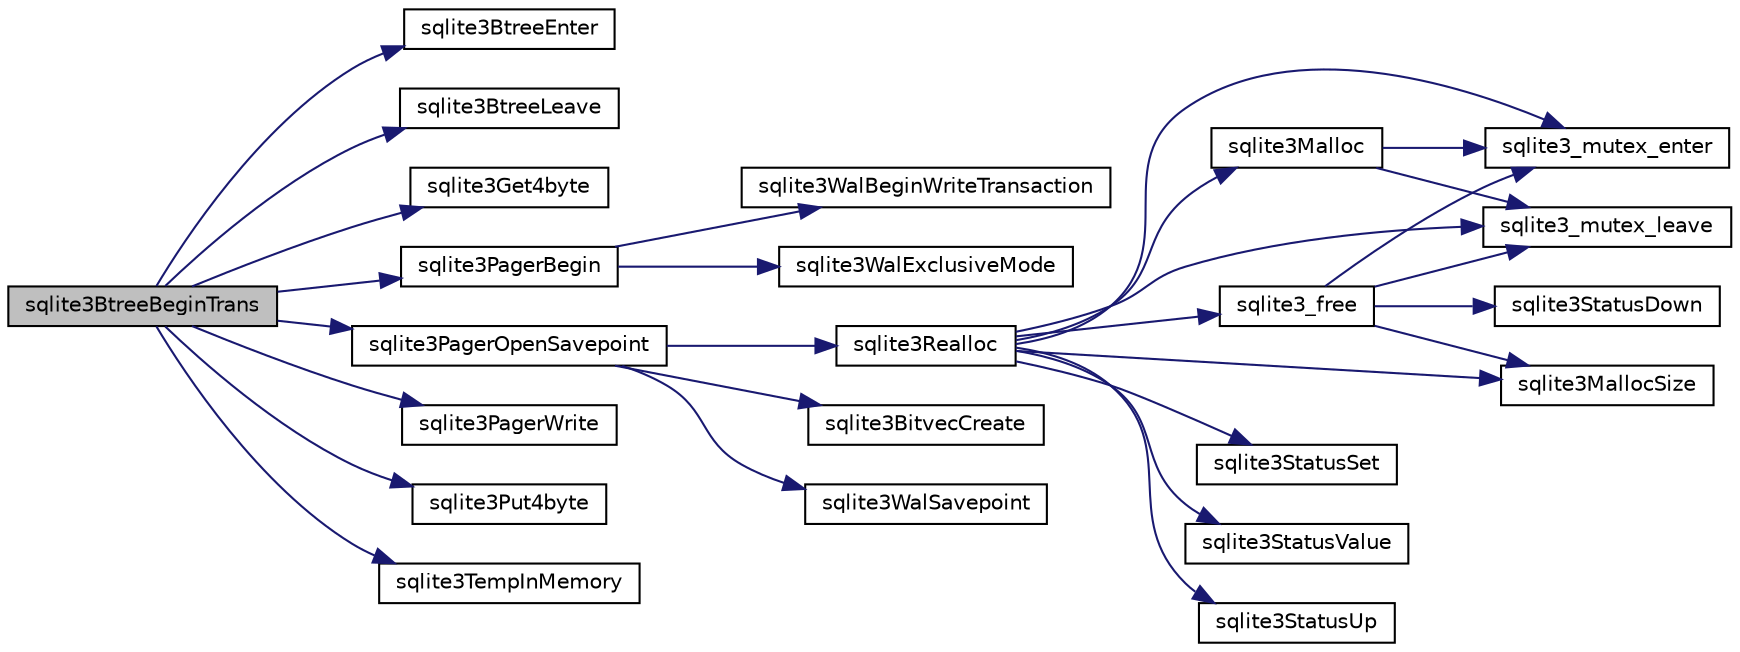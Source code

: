 digraph "sqlite3BtreeBeginTrans"
{
  edge [fontname="Helvetica",fontsize="10",labelfontname="Helvetica",labelfontsize="10"];
  node [fontname="Helvetica",fontsize="10",shape=record];
  rankdir="LR";
  Node1 [label="sqlite3BtreeBeginTrans",height=0.2,width=0.4,color="black", fillcolor="grey75", style="filled", fontcolor="black"];
  Node1 -> Node2 [color="midnightblue",fontsize="10",style="solid",fontname="Helvetica"];
  Node2 [label="sqlite3BtreeEnter",height=0.2,width=0.4,color="black", fillcolor="white", style="filled",URL="$sqlite3_8c.html#afa05d700ca373993fe6b0525b867feff"];
  Node1 -> Node3 [color="midnightblue",fontsize="10",style="solid",fontname="Helvetica"];
  Node3 [label="sqlite3BtreeLeave",height=0.2,width=0.4,color="black", fillcolor="white", style="filled",URL="$sqlite3_8c.html#a460e4f89d1aeef4b4d334cfe8165da89"];
  Node1 -> Node4 [color="midnightblue",fontsize="10",style="solid",fontname="Helvetica"];
  Node4 [label="sqlite3Get4byte",height=0.2,width=0.4,color="black", fillcolor="white", style="filled",URL="$sqlite3_8c.html#a2924627e99ca211030e954405a10f5e8"];
  Node1 -> Node5 [color="midnightblue",fontsize="10",style="solid",fontname="Helvetica"];
  Node5 [label="sqlite3PagerBegin",height=0.2,width=0.4,color="black", fillcolor="white", style="filled",URL="$sqlite3_8c.html#a693d0ab5cecd4a8001da6fa21f44d99e"];
  Node5 -> Node6 [color="midnightblue",fontsize="10",style="solid",fontname="Helvetica"];
  Node6 [label="sqlite3WalExclusiveMode",height=0.2,width=0.4,color="black", fillcolor="white", style="filled",URL="$sqlite3_8c.html#a1ca342ad565c5ae8dd3685e3aa0b731e"];
  Node5 -> Node7 [color="midnightblue",fontsize="10",style="solid",fontname="Helvetica"];
  Node7 [label="sqlite3WalBeginWriteTransaction",height=0.2,width=0.4,color="black", fillcolor="white", style="filled",URL="$sqlite3_8c.html#a20c2ba1dcfe4c635dd2946f25af7a9f8"];
  Node1 -> Node8 [color="midnightblue",fontsize="10",style="solid",fontname="Helvetica"];
  Node8 [label="sqlite3PagerOpenSavepoint",height=0.2,width=0.4,color="black", fillcolor="white", style="filled",URL="$sqlite3_8c.html#a5b4b3aed3fa0147c327fa7497e25be98"];
  Node8 -> Node9 [color="midnightblue",fontsize="10",style="solid",fontname="Helvetica"];
  Node9 [label="sqlite3Realloc",height=0.2,width=0.4,color="black", fillcolor="white", style="filled",URL="$sqlite3_8c.html#ad53aefdfc088f622e23ffe838201fe22"];
  Node9 -> Node10 [color="midnightblue",fontsize="10",style="solid",fontname="Helvetica"];
  Node10 [label="sqlite3Malloc",height=0.2,width=0.4,color="black", fillcolor="white", style="filled",URL="$sqlite3_8c.html#a361a2eaa846b1885f123abe46f5d8b2b"];
  Node10 -> Node11 [color="midnightblue",fontsize="10",style="solid",fontname="Helvetica"];
  Node11 [label="sqlite3_mutex_enter",height=0.2,width=0.4,color="black", fillcolor="white", style="filled",URL="$sqlite3_8c.html#af5a0a035d6f2e625f7fa5339365e8970"];
  Node10 -> Node12 [color="midnightblue",fontsize="10",style="solid",fontname="Helvetica"];
  Node12 [label="sqlite3_mutex_leave",height=0.2,width=0.4,color="black", fillcolor="white", style="filled",URL="$sqlite3_8c.html#a7ebfb82d85f10ee7a80ea8d7ff155c65"];
  Node9 -> Node13 [color="midnightblue",fontsize="10",style="solid",fontname="Helvetica"];
  Node13 [label="sqlite3_free",height=0.2,width=0.4,color="black", fillcolor="white", style="filled",URL="$sqlite3_8c.html#aced35e2ed62edd9c721ade882d508123"];
  Node13 -> Node11 [color="midnightblue",fontsize="10",style="solid",fontname="Helvetica"];
  Node13 -> Node12 [color="midnightblue",fontsize="10",style="solid",fontname="Helvetica"];
  Node13 -> Node14 [color="midnightblue",fontsize="10",style="solid",fontname="Helvetica"];
  Node14 [label="sqlite3MallocSize",height=0.2,width=0.4,color="black", fillcolor="white", style="filled",URL="$sqlite3_8c.html#acf5d2a5f35270bafb050bd2def576955"];
  Node13 -> Node15 [color="midnightblue",fontsize="10",style="solid",fontname="Helvetica"];
  Node15 [label="sqlite3StatusDown",height=0.2,width=0.4,color="black", fillcolor="white", style="filled",URL="$sqlite3_8c.html#a3388b10ce0b0a4fc95dfb85ccdb904c1"];
  Node9 -> Node14 [color="midnightblue",fontsize="10",style="solid",fontname="Helvetica"];
  Node9 -> Node11 [color="midnightblue",fontsize="10",style="solid",fontname="Helvetica"];
  Node9 -> Node16 [color="midnightblue",fontsize="10",style="solid",fontname="Helvetica"];
  Node16 [label="sqlite3StatusSet",height=0.2,width=0.4,color="black", fillcolor="white", style="filled",URL="$sqlite3_8c.html#afec7586c01fcb5ea17dc9d7725a589d9"];
  Node9 -> Node17 [color="midnightblue",fontsize="10",style="solid",fontname="Helvetica"];
  Node17 [label="sqlite3StatusValue",height=0.2,width=0.4,color="black", fillcolor="white", style="filled",URL="$sqlite3_8c.html#a5f8a75ddd77c9c98fbb4155432e826ab"];
  Node9 -> Node18 [color="midnightblue",fontsize="10",style="solid",fontname="Helvetica"];
  Node18 [label="sqlite3StatusUp",height=0.2,width=0.4,color="black", fillcolor="white", style="filled",URL="$sqlite3_8c.html#aa6b67ea16ce942b9fd7a6e6270ce4c62"];
  Node9 -> Node12 [color="midnightblue",fontsize="10",style="solid",fontname="Helvetica"];
  Node8 -> Node19 [color="midnightblue",fontsize="10",style="solid",fontname="Helvetica"];
  Node19 [label="sqlite3BitvecCreate",height=0.2,width=0.4,color="black", fillcolor="white", style="filled",URL="$sqlite3_8c.html#a0a60c2422cf28790767f5bc7598514ee"];
  Node8 -> Node20 [color="midnightblue",fontsize="10",style="solid",fontname="Helvetica"];
  Node20 [label="sqlite3WalSavepoint",height=0.2,width=0.4,color="black", fillcolor="white", style="filled",URL="$sqlite3_8c.html#ade4ab202b77ef14a81540a873b929013"];
  Node1 -> Node21 [color="midnightblue",fontsize="10",style="solid",fontname="Helvetica"];
  Node21 [label="sqlite3PagerWrite",height=0.2,width=0.4,color="black", fillcolor="white", style="filled",URL="$sqlite3_8c.html#a30521d7176969d51859ea7ede9dd2719"];
  Node1 -> Node22 [color="midnightblue",fontsize="10",style="solid",fontname="Helvetica"];
  Node22 [label="sqlite3Put4byte",height=0.2,width=0.4,color="black", fillcolor="white", style="filled",URL="$sqlite3_8c.html#a5eed11a8254e26e49db14a6d5c9f4028"];
  Node1 -> Node23 [color="midnightblue",fontsize="10",style="solid",fontname="Helvetica"];
  Node23 [label="sqlite3TempInMemory",height=0.2,width=0.4,color="black", fillcolor="white", style="filled",URL="$sqlite3_8c.html#a458449cdb4a6ca29650deb8af285a511"];
}
